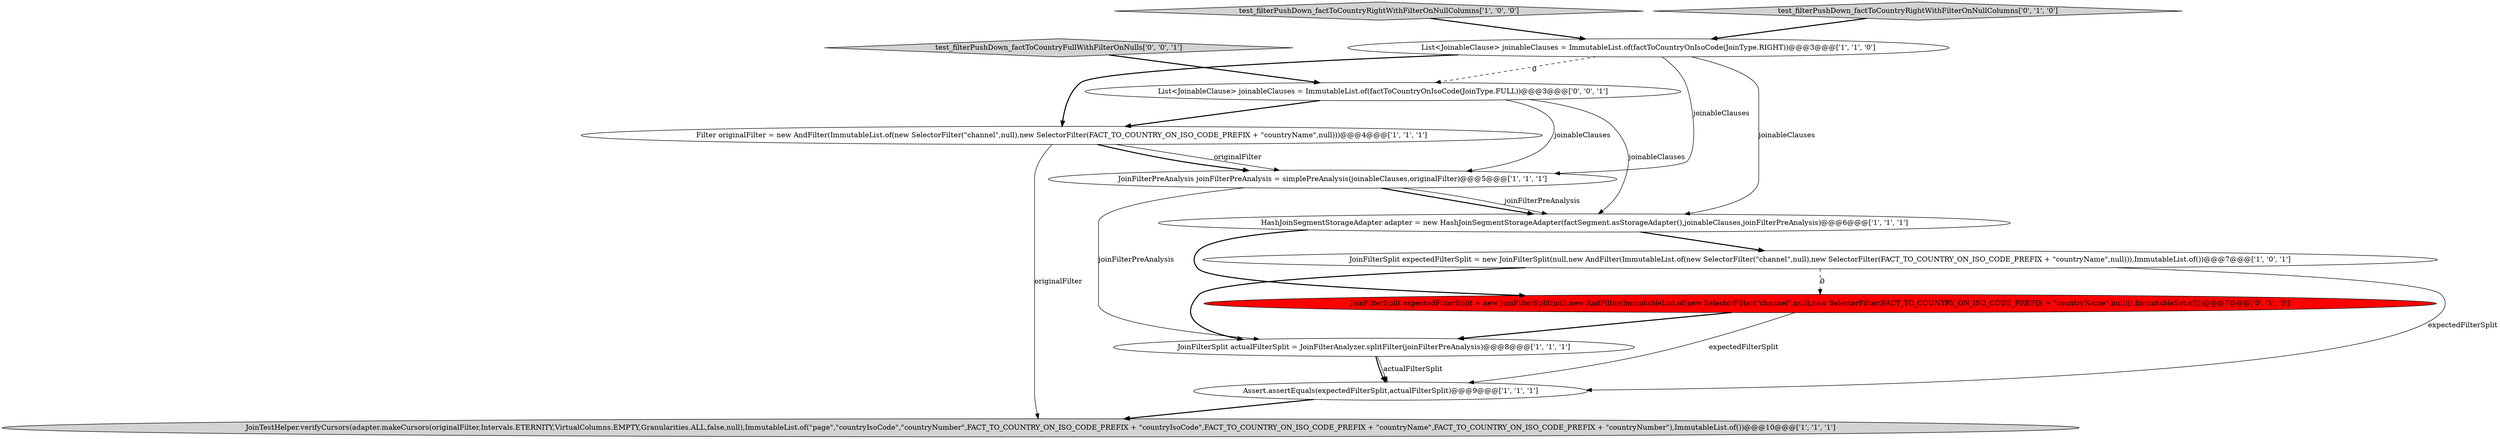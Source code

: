 digraph {
3 [style = filled, label = "test_filterPushDown_factToCountryRightWithFilterOnNullColumns['1', '0', '0']", fillcolor = lightgray, shape = diamond image = "AAA0AAABBB1BBB"];
6 [style = filled, label = "JoinFilterSplit actualFilterSplit = JoinFilterAnalyzer.splitFilter(joinFilterPreAnalysis)@@@8@@@['1', '1', '1']", fillcolor = white, shape = ellipse image = "AAA0AAABBB1BBB"];
11 [style = filled, label = "List<JoinableClause> joinableClauses = ImmutableList.of(factToCountryOnIsoCode(JoinType.FULL))@@@3@@@['0', '0', '1']", fillcolor = white, shape = ellipse image = "AAA0AAABBB3BBB"];
8 [style = filled, label = "JoinTestHelper.verifyCursors(adapter.makeCursors(originalFilter,Intervals.ETERNITY,VirtualColumns.EMPTY,Granularities.ALL,false,null),ImmutableList.of(\"page\",\"countryIsoCode\",\"countryNumber\",FACT_TO_COUNTRY_ON_ISO_CODE_PREFIX + \"countryIsoCode\",FACT_TO_COUNTRY_ON_ISO_CODE_PREFIX + \"countryName\",FACT_TO_COUNTRY_ON_ISO_CODE_PREFIX + \"countryNumber\"),ImmutableList.of())@@@10@@@['1', '1', '1']", fillcolor = lightgray, shape = ellipse image = "AAA0AAABBB1BBB"];
10 [style = filled, label = "test_filterPushDown_factToCountryRightWithFilterOnNullColumns['0', '1', '0']", fillcolor = lightgray, shape = diamond image = "AAA0AAABBB2BBB"];
1 [style = filled, label = "HashJoinSegmentStorageAdapter adapter = new HashJoinSegmentStorageAdapter(factSegment.asStorageAdapter(),joinableClauses,joinFilterPreAnalysis)@@@6@@@['1', '1', '1']", fillcolor = white, shape = ellipse image = "AAA0AAABBB1BBB"];
2 [style = filled, label = "Filter originalFilter = new AndFilter(ImmutableList.of(new SelectorFilter(\"channel\",null),new SelectorFilter(FACT_TO_COUNTRY_ON_ISO_CODE_PREFIX + \"countryName\",null)))@@@4@@@['1', '1', '1']", fillcolor = white, shape = ellipse image = "AAA0AAABBB1BBB"];
9 [style = filled, label = "JoinFilterSplit expectedFilterSplit = new JoinFilterSplit(null,new AndFilter(ImmutableList.of(new SelectorFilter(\"channel\",null),new SelectorFilter(FACT_TO_COUNTRY_ON_ISO_CODE_PREFIX + \"countryName\",null))),ImmutableSet.of())@@@7@@@['0', '1', '0']", fillcolor = red, shape = ellipse image = "AAA1AAABBB2BBB"];
0 [style = filled, label = "JoinFilterPreAnalysis joinFilterPreAnalysis = simplePreAnalysis(joinableClauses,originalFilter)@@@5@@@['1', '1', '1']", fillcolor = white, shape = ellipse image = "AAA0AAABBB1BBB"];
7 [style = filled, label = "JoinFilterSplit expectedFilterSplit = new JoinFilterSplit(null,new AndFilter(ImmutableList.of(new SelectorFilter(\"channel\",null),new SelectorFilter(FACT_TO_COUNTRY_ON_ISO_CODE_PREFIX + \"countryName\",null))),ImmutableList.of())@@@7@@@['1', '0', '1']", fillcolor = white, shape = ellipse image = "AAA0AAABBB1BBB"];
12 [style = filled, label = "test_filterPushDown_factToCountryFullWithFilterOnNulls['0', '0', '1']", fillcolor = lightgray, shape = diamond image = "AAA0AAABBB3BBB"];
4 [style = filled, label = "Assert.assertEquals(expectedFilterSplit,actualFilterSplit)@@@9@@@['1', '1', '1']", fillcolor = white, shape = ellipse image = "AAA0AAABBB1BBB"];
5 [style = filled, label = "List<JoinableClause> joinableClauses = ImmutableList.of(factToCountryOnIsoCode(JoinType.RIGHT))@@@3@@@['1', '1', '0']", fillcolor = white, shape = ellipse image = "AAA0AAABBB1BBB"];
9->4 [style = solid, label="expectedFilterSplit"];
12->11 [style = bold, label=""];
2->0 [style = solid, label="originalFilter"];
11->1 [style = solid, label="joinableClauses"];
1->7 [style = bold, label=""];
11->2 [style = bold, label=""];
5->0 [style = solid, label="joinableClauses"];
1->9 [style = bold, label=""];
9->6 [style = bold, label=""];
0->6 [style = solid, label="joinFilterPreAnalysis"];
6->4 [style = bold, label=""];
5->2 [style = bold, label=""];
3->5 [style = bold, label=""];
2->0 [style = bold, label=""];
2->8 [style = solid, label="originalFilter"];
10->5 [style = bold, label=""];
5->11 [style = dashed, label="0"];
11->0 [style = solid, label="joinableClauses"];
7->9 [style = dashed, label="0"];
0->1 [style = bold, label=""];
7->6 [style = bold, label=""];
5->1 [style = solid, label="joinableClauses"];
4->8 [style = bold, label=""];
7->4 [style = solid, label="expectedFilterSplit"];
0->1 [style = solid, label="joinFilterPreAnalysis"];
6->4 [style = solid, label="actualFilterSplit"];
}
